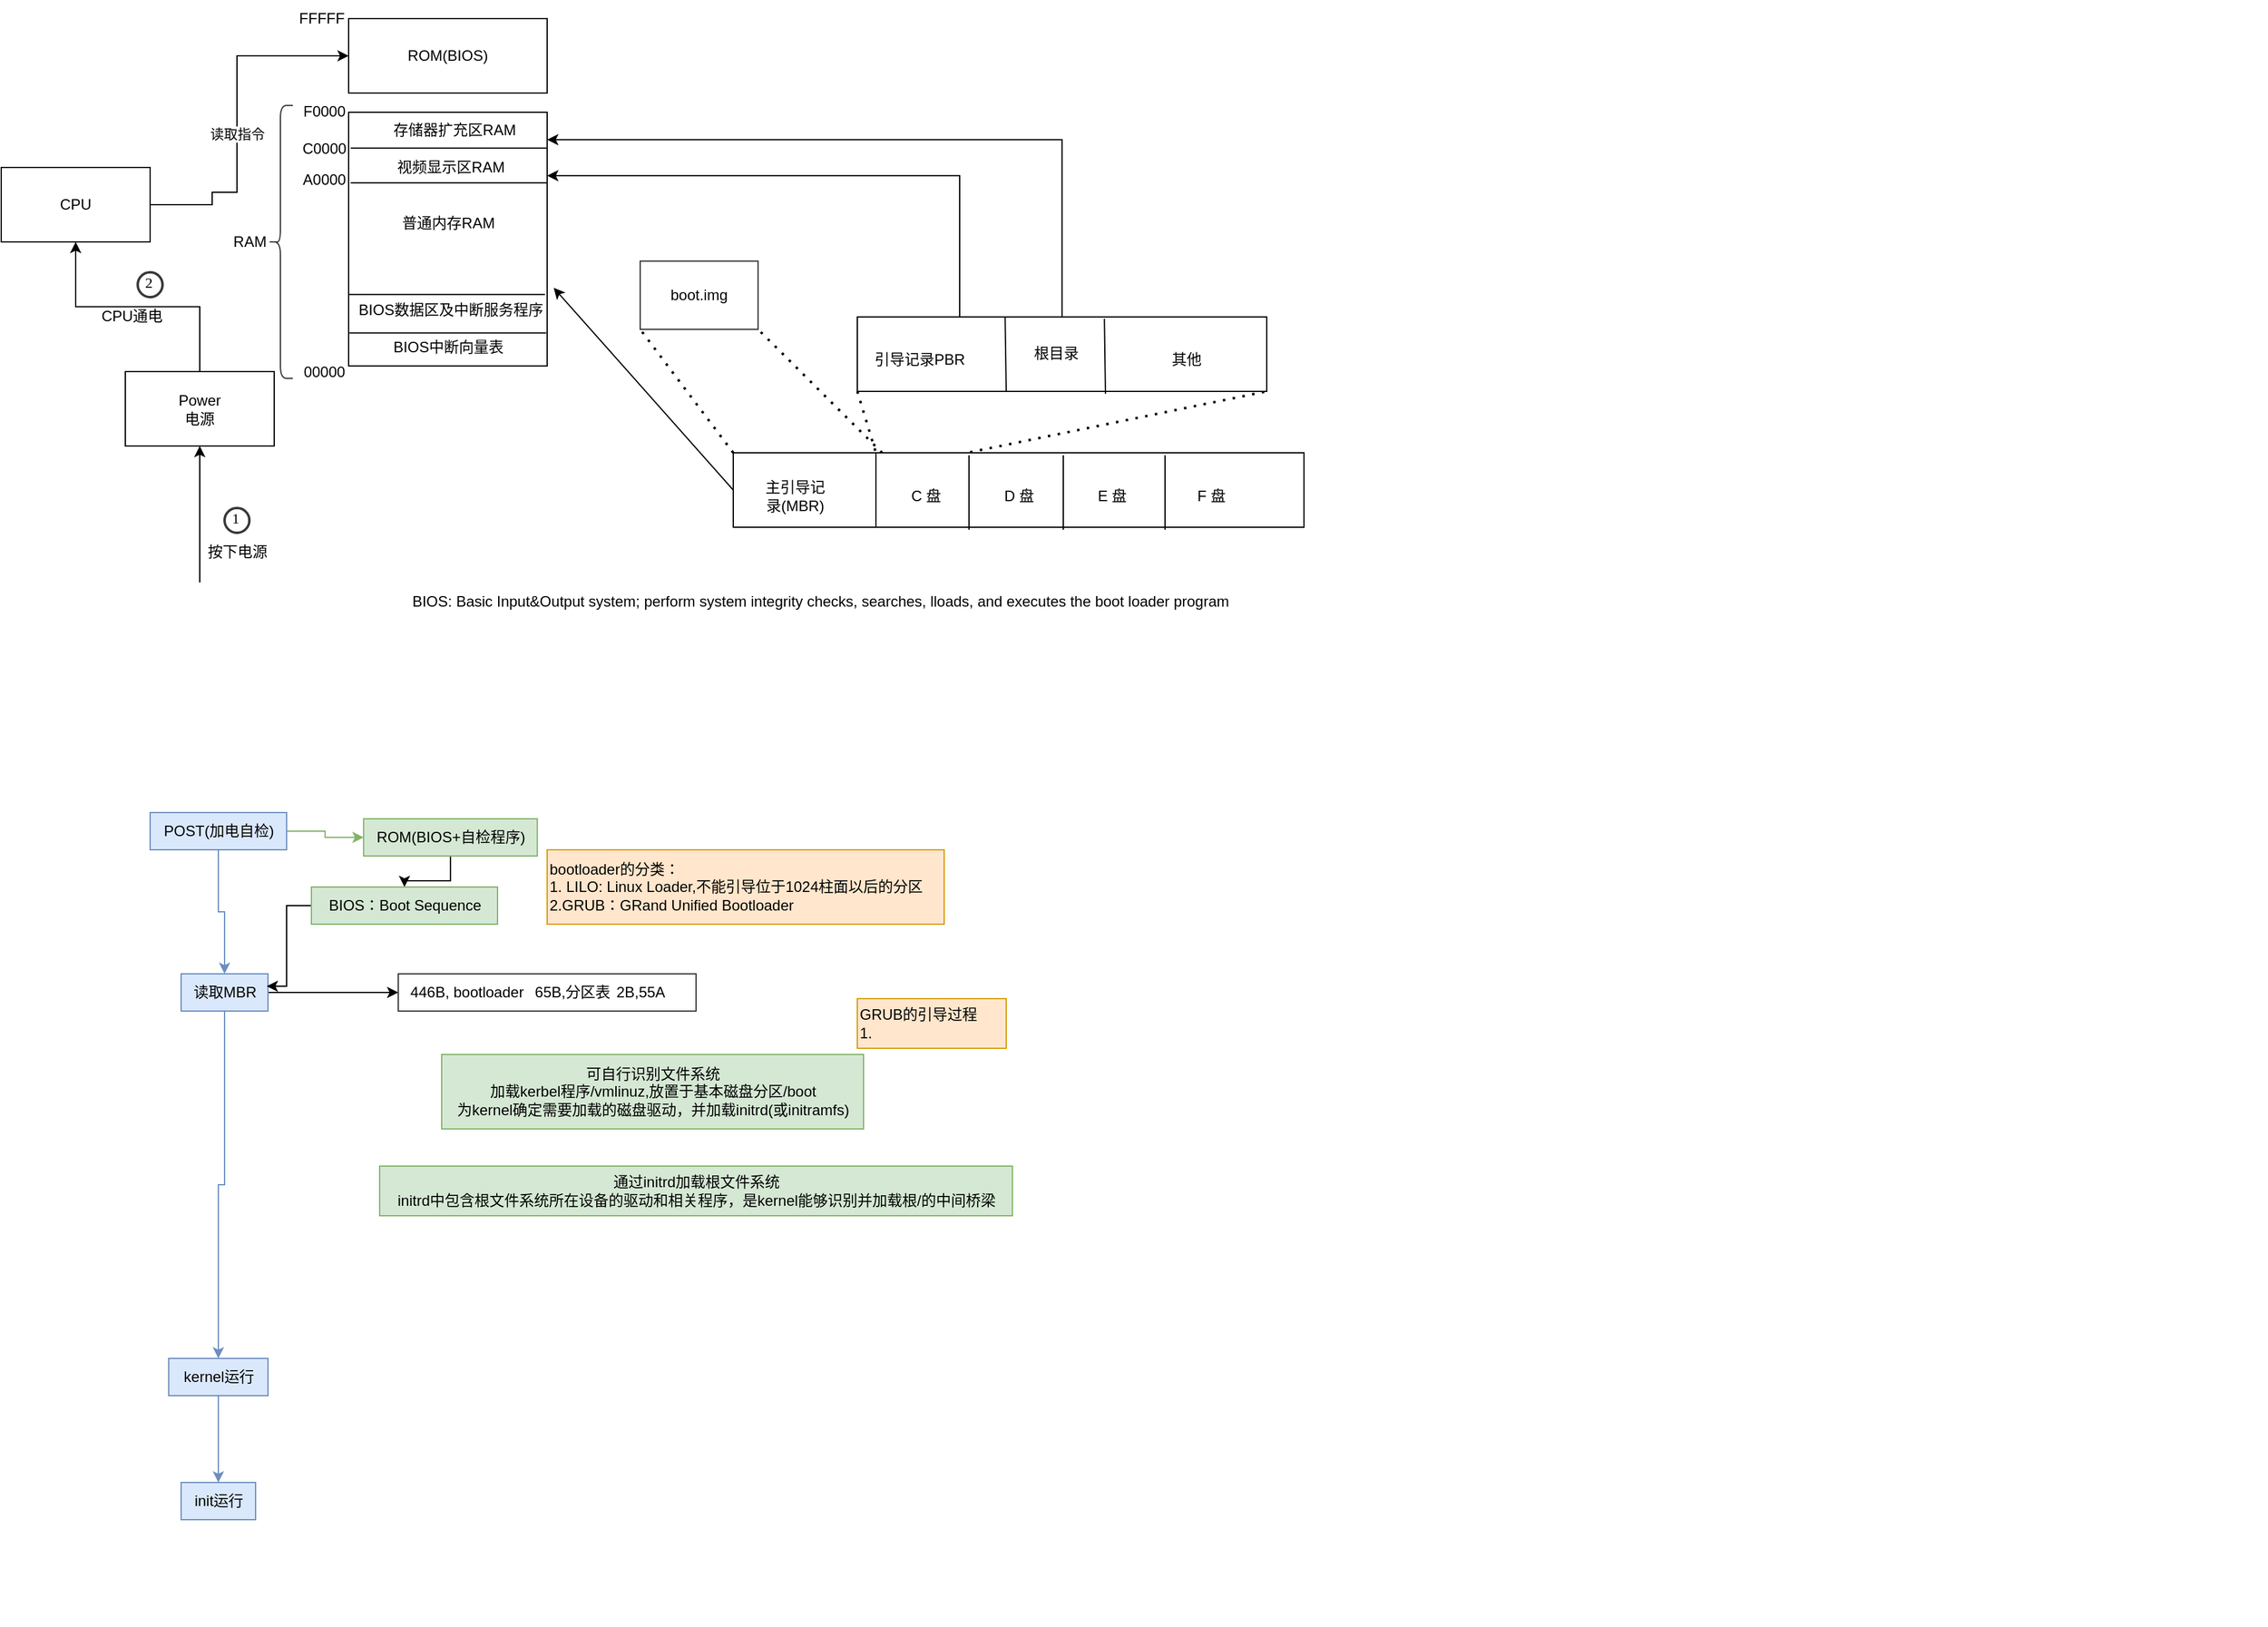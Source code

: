 <mxfile version="20.8.16" type="device" pages="2"><diagram name="操作系统引导boot" id="1j--Mj9p5QMVqpfJXcN9"><mxGraphModel dx="2023" dy="1779" grid="1" gridSize="10" guides="1" tooltips="1" connect="1" arrows="1" fold="1" page="1" pageScale="1" pageWidth="850" pageHeight="1100" math="0" shadow="0"><root><mxCell id="0"/><mxCell id="1" parent="0"/><mxCell id="4attl5jQdpFjqddZ68p6-7" value="BIOS: Basic Input&amp;amp;Output system; perform system integrity checks, searches, lloads, and executes the boot loader program" style="text;html=1;align=center;verticalAlign=middle;resizable=0;points=[];autosize=1;strokeColor=none;fillColor=none;" parent="1" vertex="1"><mxGeometry x="240" y="235" width="680" height="30" as="geometry"/></mxCell><mxCell id="QiseclzS2TMwfHlaqe7A-1" value="" style="rounded=0;whiteSpace=wrap;html=1;" vertex="1" parent="1"><mxGeometry x="510" y="130" width="460" height="60" as="geometry"/></mxCell><mxCell id="QiseclzS2TMwfHlaqe7A-2" value="主引导记录(MBR)" style="text;html=1;strokeColor=none;fillColor=none;align=center;verticalAlign=middle;whiteSpace=wrap;rounded=0;" vertex="1" parent="1"><mxGeometry x="530" y="150" width="60" height="30" as="geometry"/></mxCell><mxCell id="QiseclzS2TMwfHlaqe7A-4" value="" style="endArrow=none;html=1;rounded=0;entryX=0.25;entryY=0;entryDx=0;entryDy=0;exitX=0.25;exitY=1;exitDx=0;exitDy=0;" edge="1" parent="1" source="QiseclzS2TMwfHlaqe7A-1" target="QiseclzS2TMwfHlaqe7A-1"><mxGeometry width="50" height="50" relative="1" as="geometry"><mxPoint x="600" y="180" as="sourcePoint"/><mxPoint x="650" y="130" as="targetPoint"/></mxGeometry></mxCell><mxCell id="QiseclzS2TMwfHlaqe7A-5" value="C 盘" style="text;html=1;align=center;verticalAlign=middle;resizable=0;points=[];autosize=1;strokeColor=none;fillColor=none;" vertex="1" parent="1"><mxGeometry x="640" y="150" width="50" height="30" as="geometry"/></mxCell><mxCell id="QiseclzS2TMwfHlaqe7A-6" value="" style="endArrow=none;html=1;rounded=0;entryX=0.25;entryY=0;entryDx=0;entryDy=0;exitX=0.25;exitY=1;exitDx=0;exitDy=0;" edge="1" parent="1"><mxGeometry width="50" height="50" relative="1" as="geometry"><mxPoint x="700" y="192" as="sourcePoint"/><mxPoint x="700.0" y="132" as="targetPoint"/></mxGeometry></mxCell><mxCell id="QiseclzS2TMwfHlaqe7A-7" value="D 盘" style="text;html=1;align=center;verticalAlign=middle;resizable=0;points=[];autosize=1;strokeColor=none;fillColor=none;" vertex="1" parent="1"><mxGeometry x="715" y="150" width="50" height="30" as="geometry"/></mxCell><mxCell id="QiseclzS2TMwfHlaqe7A-9" value="" style="endArrow=none;html=1;rounded=0;entryX=0.25;entryY=0;entryDx=0;entryDy=0;exitX=0.25;exitY=1;exitDx=0;exitDy=0;" edge="1" parent="1"><mxGeometry width="50" height="50" relative="1" as="geometry"><mxPoint x="776" y="192" as="sourcePoint"/><mxPoint x="776.0" y="132" as="targetPoint"/></mxGeometry></mxCell><mxCell id="QiseclzS2TMwfHlaqe7A-10" value="E 盘" style="text;html=1;align=center;verticalAlign=middle;resizable=0;points=[];autosize=1;strokeColor=none;fillColor=none;" vertex="1" parent="1"><mxGeometry x="790" y="150" width="50" height="30" as="geometry"/></mxCell><mxCell id="QiseclzS2TMwfHlaqe7A-11" value="" style="endArrow=none;html=1;rounded=0;entryX=0.25;entryY=0;entryDx=0;entryDy=0;exitX=0.25;exitY=1;exitDx=0;exitDy=0;" edge="1" parent="1"><mxGeometry width="50" height="50" relative="1" as="geometry"><mxPoint x="858" y="192" as="sourcePoint"/><mxPoint x="858.0" y="132" as="targetPoint"/></mxGeometry></mxCell><mxCell id="QiseclzS2TMwfHlaqe7A-12" value="F 盘" style="text;html=1;align=center;verticalAlign=middle;resizable=0;points=[];autosize=1;strokeColor=none;fillColor=none;" vertex="1" parent="1"><mxGeometry x="870" y="150" width="50" height="30" as="geometry"/></mxCell><mxCell id="QiseclzS2TMwfHlaqe7A-36" style="edgeStyle=orthogonalEdgeStyle;rounded=0;orthogonalLoop=1;jettySize=auto;html=1;exitX=0.25;exitY=0;exitDx=0;exitDy=0;entryX=1;entryY=0.25;entryDx=0;entryDy=0;" edge="1" parent="1" source="QiseclzS2TMwfHlaqe7A-13" target="QiseclzS2TMwfHlaqe7A-22"><mxGeometry relative="1" as="geometry"/></mxCell><mxCell id="QiseclzS2TMwfHlaqe7A-37" style="edgeStyle=orthogonalEdgeStyle;rounded=0;orthogonalLoop=1;jettySize=auto;html=1;exitX=0.5;exitY=0;exitDx=0;exitDy=0;entryX=1;entryY=0.108;entryDx=0;entryDy=0;entryPerimeter=0;" edge="1" parent="1" source="QiseclzS2TMwfHlaqe7A-13" target="QiseclzS2TMwfHlaqe7A-22"><mxGeometry relative="1" as="geometry"/></mxCell><mxCell id="QiseclzS2TMwfHlaqe7A-13" value="" style="rounded=0;whiteSpace=wrap;html=1;" vertex="1" parent="1"><mxGeometry x="610" y="20.48" width="330" height="60" as="geometry"/></mxCell><mxCell id="QiseclzS2TMwfHlaqe7A-14" value="引导记录PBR" style="text;html=1;align=center;verticalAlign=middle;resizable=0;points=[];autosize=1;strokeColor=none;fillColor=none;" vertex="1" parent="1"><mxGeometry x="610" y="40.48" width="100" height="30" as="geometry"/></mxCell><mxCell id="QiseclzS2TMwfHlaqe7A-15" value="" style="endArrow=none;html=1;rounded=0;entryX=0.361;entryY=-0.008;entryDx=0;entryDy=0;entryPerimeter=0;" edge="1" parent="1" target="QiseclzS2TMwfHlaqe7A-13"><mxGeometry width="50" height="50" relative="1" as="geometry"><mxPoint x="730" y="80.48" as="sourcePoint"/><mxPoint x="510" y="120.48" as="targetPoint"/></mxGeometry></mxCell><mxCell id="QiseclzS2TMwfHlaqe7A-16" value="根目录" style="text;html=1;align=center;verticalAlign=middle;resizable=0;points=[];autosize=1;strokeColor=none;fillColor=none;" vertex="1" parent="1"><mxGeometry x="740" y="35.48" width="60" height="30" as="geometry"/></mxCell><mxCell id="QiseclzS2TMwfHlaqe7A-17" value="" style="endArrow=none;html=1;rounded=0;entryX=0.361;entryY=-0.008;entryDx=0;entryDy=0;entryPerimeter=0;" edge="1" parent="1"><mxGeometry width="50" height="50" relative="1" as="geometry"><mxPoint x="810" y="82.48" as="sourcePoint"/><mxPoint x="809.13" y="22.0" as="targetPoint"/></mxGeometry></mxCell><mxCell id="QiseclzS2TMwfHlaqe7A-18" value="其他" style="text;html=1;align=center;verticalAlign=middle;resizable=0;points=[];autosize=1;strokeColor=none;fillColor=none;" vertex="1" parent="1"><mxGeometry x="850" y="40.48" width="50" height="30" as="geometry"/></mxCell><mxCell id="QiseclzS2TMwfHlaqe7A-19" value="" style="endArrow=none;dashed=1;html=1;dashPattern=1 3;strokeWidth=2;rounded=0;exitX=0;exitY=1;exitDx=0;exitDy=0;entryX=0.25;entryY=0;entryDx=0;entryDy=0;" edge="1" parent="1" source="QiseclzS2TMwfHlaqe7A-13" target="QiseclzS2TMwfHlaqe7A-1"><mxGeometry width="50" height="50" relative="1" as="geometry"><mxPoint x="590" y="120" as="sourcePoint"/><mxPoint x="640" y="70" as="targetPoint"/></mxGeometry></mxCell><mxCell id="QiseclzS2TMwfHlaqe7A-20" value="" style="endArrow=none;dashed=1;html=1;dashPattern=1 3;strokeWidth=2;rounded=0;entryX=1;entryY=1;entryDx=0;entryDy=0;exitX=0.415;exitY=-0.008;exitDx=0;exitDy=0;exitPerimeter=0;" edge="1" parent="1" source="QiseclzS2TMwfHlaqe7A-1" target="QiseclzS2TMwfHlaqe7A-13"><mxGeometry width="50" height="50" relative="1" as="geometry"><mxPoint x="710" y="110" as="sourcePoint"/><mxPoint x="760" y="60" as="targetPoint"/></mxGeometry></mxCell><mxCell id="QiseclzS2TMwfHlaqe7A-33" style="edgeStyle=orthogonalEdgeStyle;rounded=0;orthogonalLoop=1;jettySize=auto;html=1;exitX=1;exitY=0.5;exitDx=0;exitDy=0;" edge="1" parent="1" source="QiseclzS2TMwfHlaqe7A-21" target="QiseclzS2TMwfHlaqe7A-23"><mxGeometry relative="1" as="geometry"><Array as="points"><mxPoint x="90" y="-70"/><mxPoint x="90" y="-80"/><mxPoint x="110" y="-80"/><mxPoint x="110" y="-190"/></Array></mxGeometry></mxCell><mxCell id="QiseclzS2TMwfHlaqe7A-34" value="读取指令" style="edgeLabel;html=1;align=center;verticalAlign=middle;resizable=0;points=[];" vertex="1" connectable="0" parent="QiseclzS2TMwfHlaqe7A-33"><mxGeometry x="-0.091" relative="1" as="geometry"><mxPoint as="offset"/></mxGeometry></mxCell><mxCell id="QiseclzS2TMwfHlaqe7A-21" value="CPU" style="rounded=0;whiteSpace=wrap;html=1;" vertex="1" parent="1"><mxGeometry x="-80" y="-100" width="120" height="60" as="geometry"/></mxCell><mxCell id="QiseclzS2TMwfHlaqe7A-22" value="" style="rounded=0;whiteSpace=wrap;html=1;" vertex="1" parent="1"><mxGeometry x="200" y="-144.52" width="160" height="204.52" as="geometry"/></mxCell><mxCell id="QiseclzS2TMwfHlaqe7A-23" value="ROM(BIOS)" style="rounded=0;whiteSpace=wrap;html=1;" vertex="1" parent="1"><mxGeometry x="200" y="-220" width="160" height="60" as="geometry"/></mxCell><mxCell id="QiseclzS2TMwfHlaqe7A-28" style="edgeStyle=orthogonalEdgeStyle;rounded=0;orthogonalLoop=1;jettySize=auto;html=1;exitX=0.5;exitY=0;exitDx=0;exitDy=0;entryX=0.5;entryY=1;entryDx=0;entryDy=0;" edge="1" parent="1" source="QiseclzS2TMwfHlaqe7A-24" target="QiseclzS2TMwfHlaqe7A-21"><mxGeometry relative="1" as="geometry"/></mxCell><mxCell id="QiseclzS2TMwfHlaqe7A-24" value="Power&lt;br&gt;电源" style="rounded=0;whiteSpace=wrap;html=1;" vertex="1" parent="1"><mxGeometry x="20" y="64.52" width="120" height="60" as="geometry"/></mxCell><mxCell id="QiseclzS2TMwfHlaqe7A-26" value="1" style="ellipse;whiteSpace=wrap;html=1;aspect=fixed;strokeWidth=2;fontFamily=Tahoma;spacingBottom=4;spacingRight=2;strokeColor=#383838;" vertex="1" parent="1"><mxGeometry x="100" y="174.52" width="20" height="20" as="geometry"/></mxCell><mxCell id="QiseclzS2TMwfHlaqe7A-27" value="按下电源" style="text;html=1;align=center;verticalAlign=middle;resizable=0;points=[];autosize=1;strokeColor=none;fillColor=none;" vertex="1" parent="1"><mxGeometry x="75" y="194.52" width="70" height="30" as="geometry"/></mxCell><mxCell id="QiseclzS2TMwfHlaqe7A-29" value="" style="endArrow=classic;html=1;rounded=0;entryX=0.5;entryY=1;entryDx=0;entryDy=0;" edge="1" parent="1" target="QiseclzS2TMwfHlaqe7A-24"><mxGeometry width="50" height="50" relative="1" as="geometry"><mxPoint x="80" y="234.52" as="sourcePoint"/><mxPoint x="90" y="204.52" as="targetPoint"/></mxGeometry></mxCell><mxCell id="QiseclzS2TMwfHlaqe7A-30" value="2" style="ellipse;whiteSpace=wrap;html=1;aspect=fixed;strokeWidth=2;fontFamily=Tahoma;spacingBottom=4;spacingRight=2;strokeColor=#383838;" vertex="1" parent="1"><mxGeometry x="30" y="-15.48" width="20" height="20" as="geometry"/></mxCell><mxCell id="QiseclzS2TMwfHlaqe7A-32" value="CPU通电" style="text;html=1;align=center;verticalAlign=middle;resizable=0;points=[];autosize=1;strokeColor=none;fillColor=none;" vertex="1" parent="1"><mxGeometry x="-10" y="4.52" width="70" height="30" as="geometry"/></mxCell><mxCell id="QiseclzS2TMwfHlaqe7A-35" value="" style="endArrow=classic;html=1;rounded=0;exitX=0;exitY=0.5;exitDx=0;exitDy=0;entryX=1.033;entryY=0.692;entryDx=0;entryDy=0;entryPerimeter=0;" edge="1" parent="1" source="QiseclzS2TMwfHlaqe7A-1" target="QiseclzS2TMwfHlaqe7A-22"><mxGeometry width="50" height="50" relative="1" as="geometry"><mxPoint x="390" y="70" as="sourcePoint"/><mxPoint x="440" y="20" as="targetPoint"/></mxGeometry></mxCell><mxCell id="QiseclzS2TMwfHlaqe7A-39" value="" style="shape=image;verticalLabelPosition=bottom;labelBackgroundColor=default;verticalAlign=top;aspect=fixed;imageAspect=0;image=https://s2.51cto.com/images/blog/202108/05/76a3956fc819aa91a652574c6bf2cbe7.png?x-oss-process=image/watermark,size_16,text_QDUxQ1RP5Y2a5a6i,color_FFFFFF,t_30,g_se,x_10,y_10,shadow_20,type_ZmFuZ3poZW5naGVpdGk=/format,webp/resize,m_fixed,w_1184;" vertex="1" parent="1"><mxGeometry x="790" y="398.77" width="955.87" height="676.46" as="geometry"/></mxCell><mxCell id="QiseclzS2TMwfHlaqe7A-46" style="edgeStyle=orthogonalEdgeStyle;rounded=0;orthogonalLoop=1;jettySize=auto;html=1;fillColor=#dae8fc;strokeColor=#6c8ebf;" edge="1" parent="1" source="QiseclzS2TMwfHlaqe7A-41" target="QiseclzS2TMwfHlaqe7A-42"><mxGeometry relative="1" as="geometry"/></mxCell><mxCell id="QiseclzS2TMwfHlaqe7A-49" value="" style="edgeStyle=orthogonalEdgeStyle;rounded=0;orthogonalLoop=1;jettySize=auto;html=1;fillColor=#d5e8d4;strokeColor=#82b366;" edge="1" parent="1" source="QiseclzS2TMwfHlaqe7A-41" target="QiseclzS2TMwfHlaqe7A-45"><mxGeometry relative="1" as="geometry"/></mxCell><mxCell id="QiseclzS2TMwfHlaqe7A-41" value="POST(加电自检)" style="text;html=1;align=center;verticalAlign=middle;resizable=0;points=[];autosize=1;strokeColor=#6c8ebf;fillColor=#dae8fc;" vertex="1" parent="1"><mxGeometry x="40" y="420" width="110" height="30" as="geometry"/></mxCell><mxCell id="QiseclzS2TMwfHlaqe7A-47" value="" style="edgeStyle=orthogonalEdgeStyle;rounded=0;orthogonalLoop=1;jettySize=auto;html=1;fillColor=#dae8fc;strokeColor=#6c8ebf;" edge="1" parent="1" source="QiseclzS2TMwfHlaqe7A-42" target="QiseclzS2TMwfHlaqe7A-43"><mxGeometry relative="1" as="geometry"/></mxCell><mxCell id="QiseclzS2TMwfHlaqe7A-58" value="" style="edgeStyle=orthogonalEdgeStyle;rounded=0;orthogonalLoop=1;jettySize=auto;html=1;" edge="1" parent="1" source="QiseclzS2TMwfHlaqe7A-42" target="QiseclzS2TMwfHlaqe7A-55"><mxGeometry relative="1" as="geometry"/></mxCell><mxCell id="QiseclzS2TMwfHlaqe7A-42" value="读取MBR" style="text;html=1;align=center;verticalAlign=middle;resizable=0;points=[];autosize=1;strokeColor=#6c8ebf;fillColor=#dae8fc;" vertex="1" parent="1"><mxGeometry x="65" y="550" width="70" height="30" as="geometry"/></mxCell><mxCell id="QiseclzS2TMwfHlaqe7A-48" value="" style="edgeStyle=orthogonalEdgeStyle;rounded=0;orthogonalLoop=1;jettySize=auto;html=1;fillColor=#dae8fc;strokeColor=#6c8ebf;" edge="1" parent="1" source="QiseclzS2TMwfHlaqe7A-43" target="QiseclzS2TMwfHlaqe7A-44"><mxGeometry relative="1" as="geometry"/></mxCell><mxCell id="QiseclzS2TMwfHlaqe7A-43" value="kernel运行" style="text;html=1;align=center;verticalAlign=middle;resizable=0;points=[];autosize=1;strokeColor=#6c8ebf;fillColor=#dae8fc;" vertex="1" parent="1"><mxGeometry x="55" y="860" width="80" height="30" as="geometry"/></mxCell><mxCell id="QiseclzS2TMwfHlaqe7A-44" value="init运行" style="text;html=1;align=center;verticalAlign=middle;resizable=0;points=[];autosize=1;strokeColor=#6c8ebf;fillColor=#dae8fc;" vertex="1" parent="1"><mxGeometry x="65" y="960" width="60" height="30" as="geometry"/></mxCell><mxCell id="QiseclzS2TMwfHlaqe7A-53" style="edgeStyle=orthogonalEdgeStyle;rounded=0;orthogonalLoop=1;jettySize=auto;html=1;" edge="1" parent="1" source="QiseclzS2TMwfHlaqe7A-45" target="QiseclzS2TMwfHlaqe7A-50"><mxGeometry relative="1" as="geometry"/></mxCell><mxCell id="QiseclzS2TMwfHlaqe7A-45" value="ROM(BIOS+自检程序)" style="text;html=1;align=center;verticalAlign=middle;resizable=0;points=[];autosize=1;strokeColor=#82b366;fillColor=#d5e8d4;" vertex="1" parent="1"><mxGeometry x="212.07" y="425" width="140" height="30" as="geometry"/></mxCell><mxCell id="QiseclzS2TMwfHlaqe7A-51" style="edgeStyle=orthogonalEdgeStyle;rounded=0;orthogonalLoop=1;jettySize=auto;html=1;" edge="1" parent="1" source="QiseclzS2TMwfHlaqe7A-50"><mxGeometry relative="1" as="geometry"><mxPoint x="134" y="560" as="targetPoint"/><Array as="points"><mxPoint x="150" y="495"/><mxPoint x="150" y="560"/></Array></mxGeometry></mxCell><mxCell id="QiseclzS2TMwfHlaqe7A-50" value="BIOS：Boot Sequence" style="text;html=1;align=center;verticalAlign=middle;resizable=0;points=[];autosize=1;strokeColor=#82b366;fillColor=#d5e8d4;" vertex="1" parent="1"><mxGeometry x="170" y="480" width="150" height="30" as="geometry"/></mxCell><mxCell id="QiseclzS2TMwfHlaqe7A-52" value="" style="rounded=0;whiteSpace=wrap;html=1;strokeColor=#383838;fillColor=default;" vertex="1" parent="1"><mxGeometry x="240" y="550" width="240" height="30" as="geometry"/></mxCell><mxCell id="QiseclzS2TMwfHlaqe7A-54" value="bootloader的分类：&lt;br&gt;1. LILO: Linux Loader,不能引导位于1024柱面以后的分区&lt;br&gt;2.GRUB：GRand Unified Bootloader" style="text;html=1;align=left;verticalAlign=middle;resizable=0;points=[];autosize=1;strokeColor=#d79b00;fillColor=#ffe6cc;" vertex="1" parent="1"><mxGeometry x="360" y="450" width="320" height="60" as="geometry"/></mxCell><mxCell id="QiseclzS2TMwfHlaqe7A-55" value="446B, bootloader" style="text;html=1;align=center;verticalAlign=middle;resizable=0;points=[];autosize=1;strokeColor=none;fillColor=none;" vertex="1" parent="1"><mxGeometry x="240" y="550" width="110" height="30" as="geometry"/></mxCell><mxCell id="QiseclzS2TMwfHlaqe7A-56" value="65B,分区表" style="text;html=1;align=center;verticalAlign=middle;resizable=0;points=[];autosize=1;strokeColor=none;fillColor=none;" vertex="1" parent="1"><mxGeometry x="340" y="550" width="80" height="30" as="geometry"/></mxCell><mxCell id="QiseclzS2TMwfHlaqe7A-57" value="2B,55A" style="text;html=1;align=center;verticalAlign=middle;resizable=0;points=[];autosize=1;strokeColor=none;fillColor=none;" vertex="1" parent="1"><mxGeometry x="405" y="550" width="60" height="30" as="geometry"/></mxCell><mxCell id="QiseclzS2TMwfHlaqe7A-59" value="可自行识别文件系统&lt;br&gt;加载kerbel程序/vmlinuz,放置于基本磁盘分区/boot&lt;br&gt;为kernel确定需要加载的磁盘驱动，并加载initrd(或initramfs)" style="text;html=1;align=center;verticalAlign=middle;resizable=0;points=[];autosize=1;strokeColor=#82b366;fillColor=#d5e8d4;" vertex="1" parent="1"><mxGeometry x="275" y="615" width="340" height="60" as="geometry"/></mxCell><mxCell id="QiseclzS2TMwfHlaqe7A-60" value="通过initrd加载根文件系统&lt;br&gt;initrd中包含根文件系统所在设备的驱动和相关程序，是kernel能够识别并加载根/的中间桥梁" style="text;html=1;align=center;verticalAlign=middle;resizable=0;points=[];autosize=1;strokeColor=#82b366;fillColor=#d5e8d4;" vertex="1" parent="1"><mxGeometry x="225" y="705" width="510" height="40" as="geometry"/></mxCell><mxCell id="QiseclzS2TMwfHlaqe7A-61" value="GRUB的引导过程&lt;br&gt;1." style="text;html=1;align=left;verticalAlign=middle;resizable=0;points=[];autosize=1;strokeColor=#d79b00;fillColor=#ffe6cc;" vertex="1" parent="1"><mxGeometry x="610" y="570" width="120" height="40" as="geometry"/></mxCell><mxCell id="QiseclzS2TMwfHlaqe7A-62" value="boot.img" style="rounded=0;whiteSpace=wrap;html=1;strokeColor=#383838;fillColor=default;" vertex="1" parent="1"><mxGeometry x="435" y="-24.52" width="95" height="55" as="geometry"/></mxCell><mxCell id="QiseclzS2TMwfHlaqe7A-63" value="" style="endArrow=none;dashed=1;html=1;dashPattern=1 3;strokeWidth=2;rounded=0;entryX=1;entryY=1;entryDx=0;entryDy=0;" edge="1" parent="1" target="QiseclzS2TMwfHlaqe7A-62"><mxGeometry width="50" height="50" relative="1" as="geometry"><mxPoint x="630" y="130" as="sourcePoint"/><mxPoint x="550" y="70" as="targetPoint"/></mxGeometry></mxCell><mxCell id="QiseclzS2TMwfHlaqe7A-64" value="" style="endArrow=none;dashed=1;html=1;dashPattern=1 3;strokeWidth=2;rounded=0;exitX=0;exitY=0;exitDx=0;exitDy=0;entryX=0;entryY=1;entryDx=0;entryDy=0;" edge="1" parent="1" source="QiseclzS2TMwfHlaqe7A-1" target="QiseclzS2TMwfHlaqe7A-62"><mxGeometry width="50" height="50" relative="1" as="geometry"><mxPoint x="490" y="130" as="sourcePoint"/><mxPoint x="540" y="80" as="targetPoint"/></mxGeometry></mxCell><mxCell id="QiseclzS2TMwfHlaqe7A-65" value="BIOS中断向量表" style="text;html=1;align=center;verticalAlign=middle;resizable=0;points=[];autosize=1;strokeColor=none;fillColor=none;" vertex="1" parent="1"><mxGeometry x="225" y="30.48" width="110" height="30" as="geometry"/></mxCell><mxCell id="QiseclzS2TMwfHlaqe7A-66" value="BIOS数据区及中断服务程序" style="text;html=1;align=center;verticalAlign=middle;resizable=0;points=[];autosize=1;strokeColor=none;fillColor=none;" vertex="1" parent="1"><mxGeometry x="197.07" y="3.553e-15" width="170" height="30" as="geometry"/></mxCell><mxCell id="QiseclzS2TMwfHlaqe7A-67" value="普通内存RAM" style="text;html=1;align=center;verticalAlign=middle;resizable=0;points=[];autosize=1;strokeColor=none;fillColor=none;" vertex="1" parent="1"><mxGeometry x="230" y="-70" width="100" height="30" as="geometry"/></mxCell><mxCell id="QiseclzS2TMwfHlaqe7A-68" value="视频显示区RAM" style="text;html=1;align=center;verticalAlign=middle;resizable=0;points=[];autosize=1;strokeColor=none;fillColor=none;" vertex="1" parent="1"><mxGeometry x="227.07" y="-115" width="110" height="30" as="geometry"/></mxCell><mxCell id="QiseclzS2TMwfHlaqe7A-69" value="存储器扩充区RAM" style="text;html=1;align=center;verticalAlign=middle;resizable=0;points=[];autosize=1;strokeColor=none;fillColor=none;" vertex="1" parent="1"><mxGeometry x="225" y="-145" width="120" height="30" as="geometry"/></mxCell><mxCell id="QiseclzS2TMwfHlaqe7A-70" value="" style="endArrow=none;html=1;rounded=0;exitX=0.004;exitY=0.87;exitDx=0;exitDy=0;exitPerimeter=0;entryX=0.954;entryY=1.111;entryDx=0;entryDy=0;entryPerimeter=0;" edge="1" parent="1" source="QiseclzS2TMwfHlaqe7A-22" target="QiseclzS2TMwfHlaqe7A-66"><mxGeometry width="50" height="50" relative="1" as="geometry"><mxPoint x="190" y="70" as="sourcePoint"/><mxPoint x="240" y="20" as="targetPoint"/></mxGeometry></mxCell><mxCell id="QiseclzS2TMwfHlaqe7A-71" value="" style="endArrow=none;html=1;rounded=0;exitX=0.004;exitY=0.87;exitDx=0;exitDy=0;exitPerimeter=0;entryX=0.954;entryY=1.111;entryDx=0;entryDy=0;entryPerimeter=0;" edge="1" parent="1"><mxGeometry width="50" height="50" relative="1" as="geometry"><mxPoint x="199.64" y="2.412" as="sourcePoint"/><mxPoint x="358.25" y="2.33" as="targetPoint"/></mxGeometry></mxCell><mxCell id="QiseclzS2TMwfHlaqe7A-72" value="" style="endArrow=none;html=1;rounded=0;exitX=0.004;exitY=0.87;exitDx=0;exitDy=0;exitPerimeter=0;entryX=0.954;entryY=1.111;entryDx=0;entryDy=0;entryPerimeter=0;" edge="1" parent="1"><mxGeometry width="50" height="50" relative="1" as="geometry"><mxPoint x="201.64" y="-115.588" as="sourcePoint"/><mxPoint x="360.25" y="-115.67" as="targetPoint"/></mxGeometry></mxCell><mxCell id="QiseclzS2TMwfHlaqe7A-73" value="" style="endArrow=none;html=1;rounded=0;exitX=0.004;exitY=0.87;exitDx=0;exitDy=0;exitPerimeter=0;entryX=0.954;entryY=1.111;entryDx=0;entryDy=0;entryPerimeter=0;" edge="1" parent="1"><mxGeometry width="50" height="50" relative="1" as="geometry"><mxPoint x="201.64" y="-87.588" as="sourcePoint"/><mxPoint x="360.25" y="-87.67" as="targetPoint"/></mxGeometry></mxCell><mxCell id="QiseclzS2TMwfHlaqe7A-74" value="00000" style="text;html=1;align=center;verticalAlign=middle;resizable=0;points=[];autosize=1;strokeColor=none;fillColor=none;" vertex="1" parent="1"><mxGeometry x="150" y="50.48" width="60" height="30" as="geometry"/></mxCell><mxCell id="QiseclzS2TMwfHlaqe7A-75" value="A0000" style="text;html=1;align=center;verticalAlign=middle;resizable=0;points=[];autosize=1;strokeColor=none;fillColor=none;" vertex="1" parent="1"><mxGeometry x="150" y="-105" width="60" height="30" as="geometry"/></mxCell><mxCell id="QiseclzS2TMwfHlaqe7A-76" value="C0000" style="text;html=1;align=center;verticalAlign=middle;resizable=0;points=[];autosize=1;strokeColor=none;fillColor=none;" vertex="1" parent="1"><mxGeometry x="150" y="-130" width="60" height="30" as="geometry"/></mxCell><mxCell id="QiseclzS2TMwfHlaqe7A-77" value="F0000" style="text;html=1;align=center;verticalAlign=middle;resizable=0;points=[];autosize=1;strokeColor=none;fillColor=none;" vertex="1" parent="1"><mxGeometry x="150" y="-160" width="60" height="30" as="geometry"/></mxCell><mxCell id="QiseclzS2TMwfHlaqe7A-78" value="FFFFF" style="text;html=1;align=center;verticalAlign=middle;resizable=0;points=[];autosize=1;strokeColor=none;fillColor=none;" vertex="1" parent="1"><mxGeometry x="148" y="-235" width="60" height="30" as="geometry"/></mxCell><mxCell id="QiseclzS2TMwfHlaqe7A-79" value="" style="shape=curlyBracket;whiteSpace=wrap;html=1;rounded=1;flipH=1;labelPosition=right;verticalLabelPosition=middle;align=left;verticalAlign=middle;strokeColor=#383838;fillColor=default;rotation=-180;" vertex="1" parent="1"><mxGeometry x="135" y="-150" width="20" height="220" as="geometry"/></mxCell><mxCell id="QiseclzS2TMwfHlaqe7A-81" value="RAM" style="text;html=1;align=center;verticalAlign=middle;resizable=0;points=[];autosize=1;strokeColor=none;fillColor=none;" vertex="1" parent="1"><mxGeometry x="95" y="-55" width="50" height="30" as="geometry"/></mxCell></root></mxGraphModel></diagram><diagram id="uTsVuVg5LQf0QKUDt98e" name="内核初始化"><mxGraphModel dx="1964" dy="826" grid="1" gridSize="10" guides="1" tooltips="1" connect="1" arrows="1" fold="1" page="1" pageScale="1" pageWidth="850" pageHeight="1100" math="0" shadow="0"><root><mxCell id="0"/><mxCell id="1" parent="0"/><mxCell id="L_IFZKQ-Jc6N845A8whu-1" value="https://github.com/torvalds/linux/tree/master/init" style="text;html=1;align=center;verticalAlign=middle;resizable=0;points=[];autosize=1;strokeColor=none;fillColor=none;" vertex="1" parent="1"><mxGeometry x="-25" y="95" width="270" height="30" as="geometry"/></mxCell><mxCell id="L_IFZKQ-Jc6N845A8whu-2" style="edgeStyle=orthogonalEdgeStyle;rounded=0;orthogonalLoop=1;jettySize=auto;html=1;exitX=1;exitY=0.5;exitDx=0;exitDy=0;entryX=0;entryY=0.25;entryDx=0;entryDy=0;" edge="1" parent="1" source="L_IFZKQ-Jc6N845A8whu-7" target="L_IFZKQ-Jc6N845A8whu-8"><mxGeometry relative="1" as="geometry"/></mxCell><mxCell id="L_IFZKQ-Jc6N845A8whu-3" style="edgeStyle=orthogonalEdgeStyle;rounded=0;orthogonalLoop=1;jettySize=auto;html=1;exitX=1;exitY=0.5;exitDx=0;exitDy=0;" edge="1" parent="1" source="L_IFZKQ-Jc6N845A8whu-7" target="L_IFZKQ-Jc6N845A8whu-9"><mxGeometry relative="1" as="geometry"/></mxCell><mxCell id="L_IFZKQ-Jc6N845A8whu-4" style="edgeStyle=orthogonalEdgeStyle;rounded=0;orthogonalLoop=1;jettySize=auto;html=1;exitX=1;exitY=0.5;exitDx=0;exitDy=0;entryX=0;entryY=0.5;entryDx=0;entryDy=0;" edge="1" parent="1" source="L_IFZKQ-Jc6N845A8whu-7" target="L_IFZKQ-Jc6N845A8whu-10"><mxGeometry relative="1" as="geometry"/></mxCell><mxCell id="L_IFZKQ-Jc6N845A8whu-5" style="edgeStyle=orthogonalEdgeStyle;rounded=0;orthogonalLoop=1;jettySize=auto;html=1;exitX=1;exitY=0.5;exitDx=0;exitDy=0;entryX=0;entryY=0.5;entryDx=0;entryDy=0;" edge="1" parent="1" source="L_IFZKQ-Jc6N845A8whu-7" target="L_IFZKQ-Jc6N845A8whu-11"><mxGeometry relative="1" as="geometry"/></mxCell><mxCell id="L_IFZKQ-Jc6N845A8whu-6" style="edgeStyle=orthogonalEdgeStyle;rounded=0;orthogonalLoop=1;jettySize=auto;html=1;exitX=1;exitY=0.5;exitDx=0;exitDy=0;entryX=0;entryY=0.5;entryDx=0;entryDy=0;" edge="1" parent="1" source="L_IFZKQ-Jc6N845A8whu-7" target="L_IFZKQ-Jc6N845A8whu-14"><mxGeometry relative="1" as="geometry"/></mxCell><mxCell id="L_IFZKQ-Jc6N845A8whu-7" value="start_kernel()&lt;br&gt;内核启动，相当于内核的main函数&lt;br&gt;linux/init/main.c" style="rounded=0;whiteSpace=wrap;html=1;" vertex="1" parent="1"><mxGeometry x="40" y="270" width="120" height="60" as="geometry"/></mxCell><mxCell id="L_IFZKQ-Jc6N845A8whu-8" value="INIT_TASK(init_task)" style="rounded=0;whiteSpace=wrap;html=1;" vertex="1" parent="1"><mxGeometry x="290" y="150" width="120" height="60" as="geometry"/></mxCell><mxCell id="L_IFZKQ-Jc6N845A8whu-9" value="trap_init()" style="rounded=0;whiteSpace=wrap;html=1;" vertex="1" parent="1"><mxGeometry x="290" y="240" width="120" height="60" as="geometry"/></mxCell><mxCell id="L_IFZKQ-Jc6N845A8whu-10" value="mm_init()" style="rounded=0;whiteSpace=wrap;html=1;" vertex="1" parent="1"><mxGeometry x="290" y="340" width="120" height="60" as="geometry"/></mxCell><mxCell id="L_IFZKQ-Jc6N845A8whu-11" value="sched_init()" style="rounded=0;whiteSpace=wrap;html=1;" vertex="1" parent="1"><mxGeometry x="290" y="420" width="120" height="60" as="geometry"/></mxCell><mxCell id="L_IFZKQ-Jc6N845A8whu-12" style="edgeStyle=orthogonalEdgeStyle;rounded=0;orthogonalLoop=1;jettySize=auto;html=1;exitX=1;exitY=0.5;exitDx=0;exitDy=0;entryX=0;entryY=0.5;entryDx=0;entryDy=0;" edge="1" parent="1" source="L_IFZKQ-Jc6N845A8whu-14" target="L_IFZKQ-Jc6N845A8whu-15"><mxGeometry relative="1" as="geometry"/></mxCell><mxCell id="L_IFZKQ-Jc6N845A8whu-13" style="edgeStyle=orthogonalEdgeStyle;rounded=0;orthogonalLoop=1;jettySize=auto;html=1;exitX=1;exitY=0.5;exitDx=0;exitDy=0;" edge="1" parent="1" source="L_IFZKQ-Jc6N845A8whu-14" target="L_IFZKQ-Jc6N845A8whu-16"><mxGeometry relative="1" as="geometry"/></mxCell><mxCell id="L_IFZKQ-Jc6N845A8whu-14" value="rest_init()" style="rounded=0;whiteSpace=wrap;html=1;" vertex="1" parent="1"><mxGeometry x="290" y="500" width="120" height="60" as="geometry"/></mxCell><mxCell id="L_IFZKQ-Jc6N845A8whu-15" value="kernel_thread(kernel_init,NULL,CLONE_FS)" style="rounded=0;whiteSpace=wrap;html=1;" vertex="1" parent="1"><mxGeometry x="540" y="430" width="260" height="60" as="geometry"/></mxCell><mxCell id="L_IFZKQ-Jc6N845A8whu-16" value="kernel_thread(kernel_init,NULL,CLONE_FS)" style="rounded=0;whiteSpace=wrap;html=1;" vertex="1" parent="1"><mxGeometry x="540" y="520" width="260" height="60" as="geometry"/></mxCell></root></mxGraphModel></diagram></mxfile>